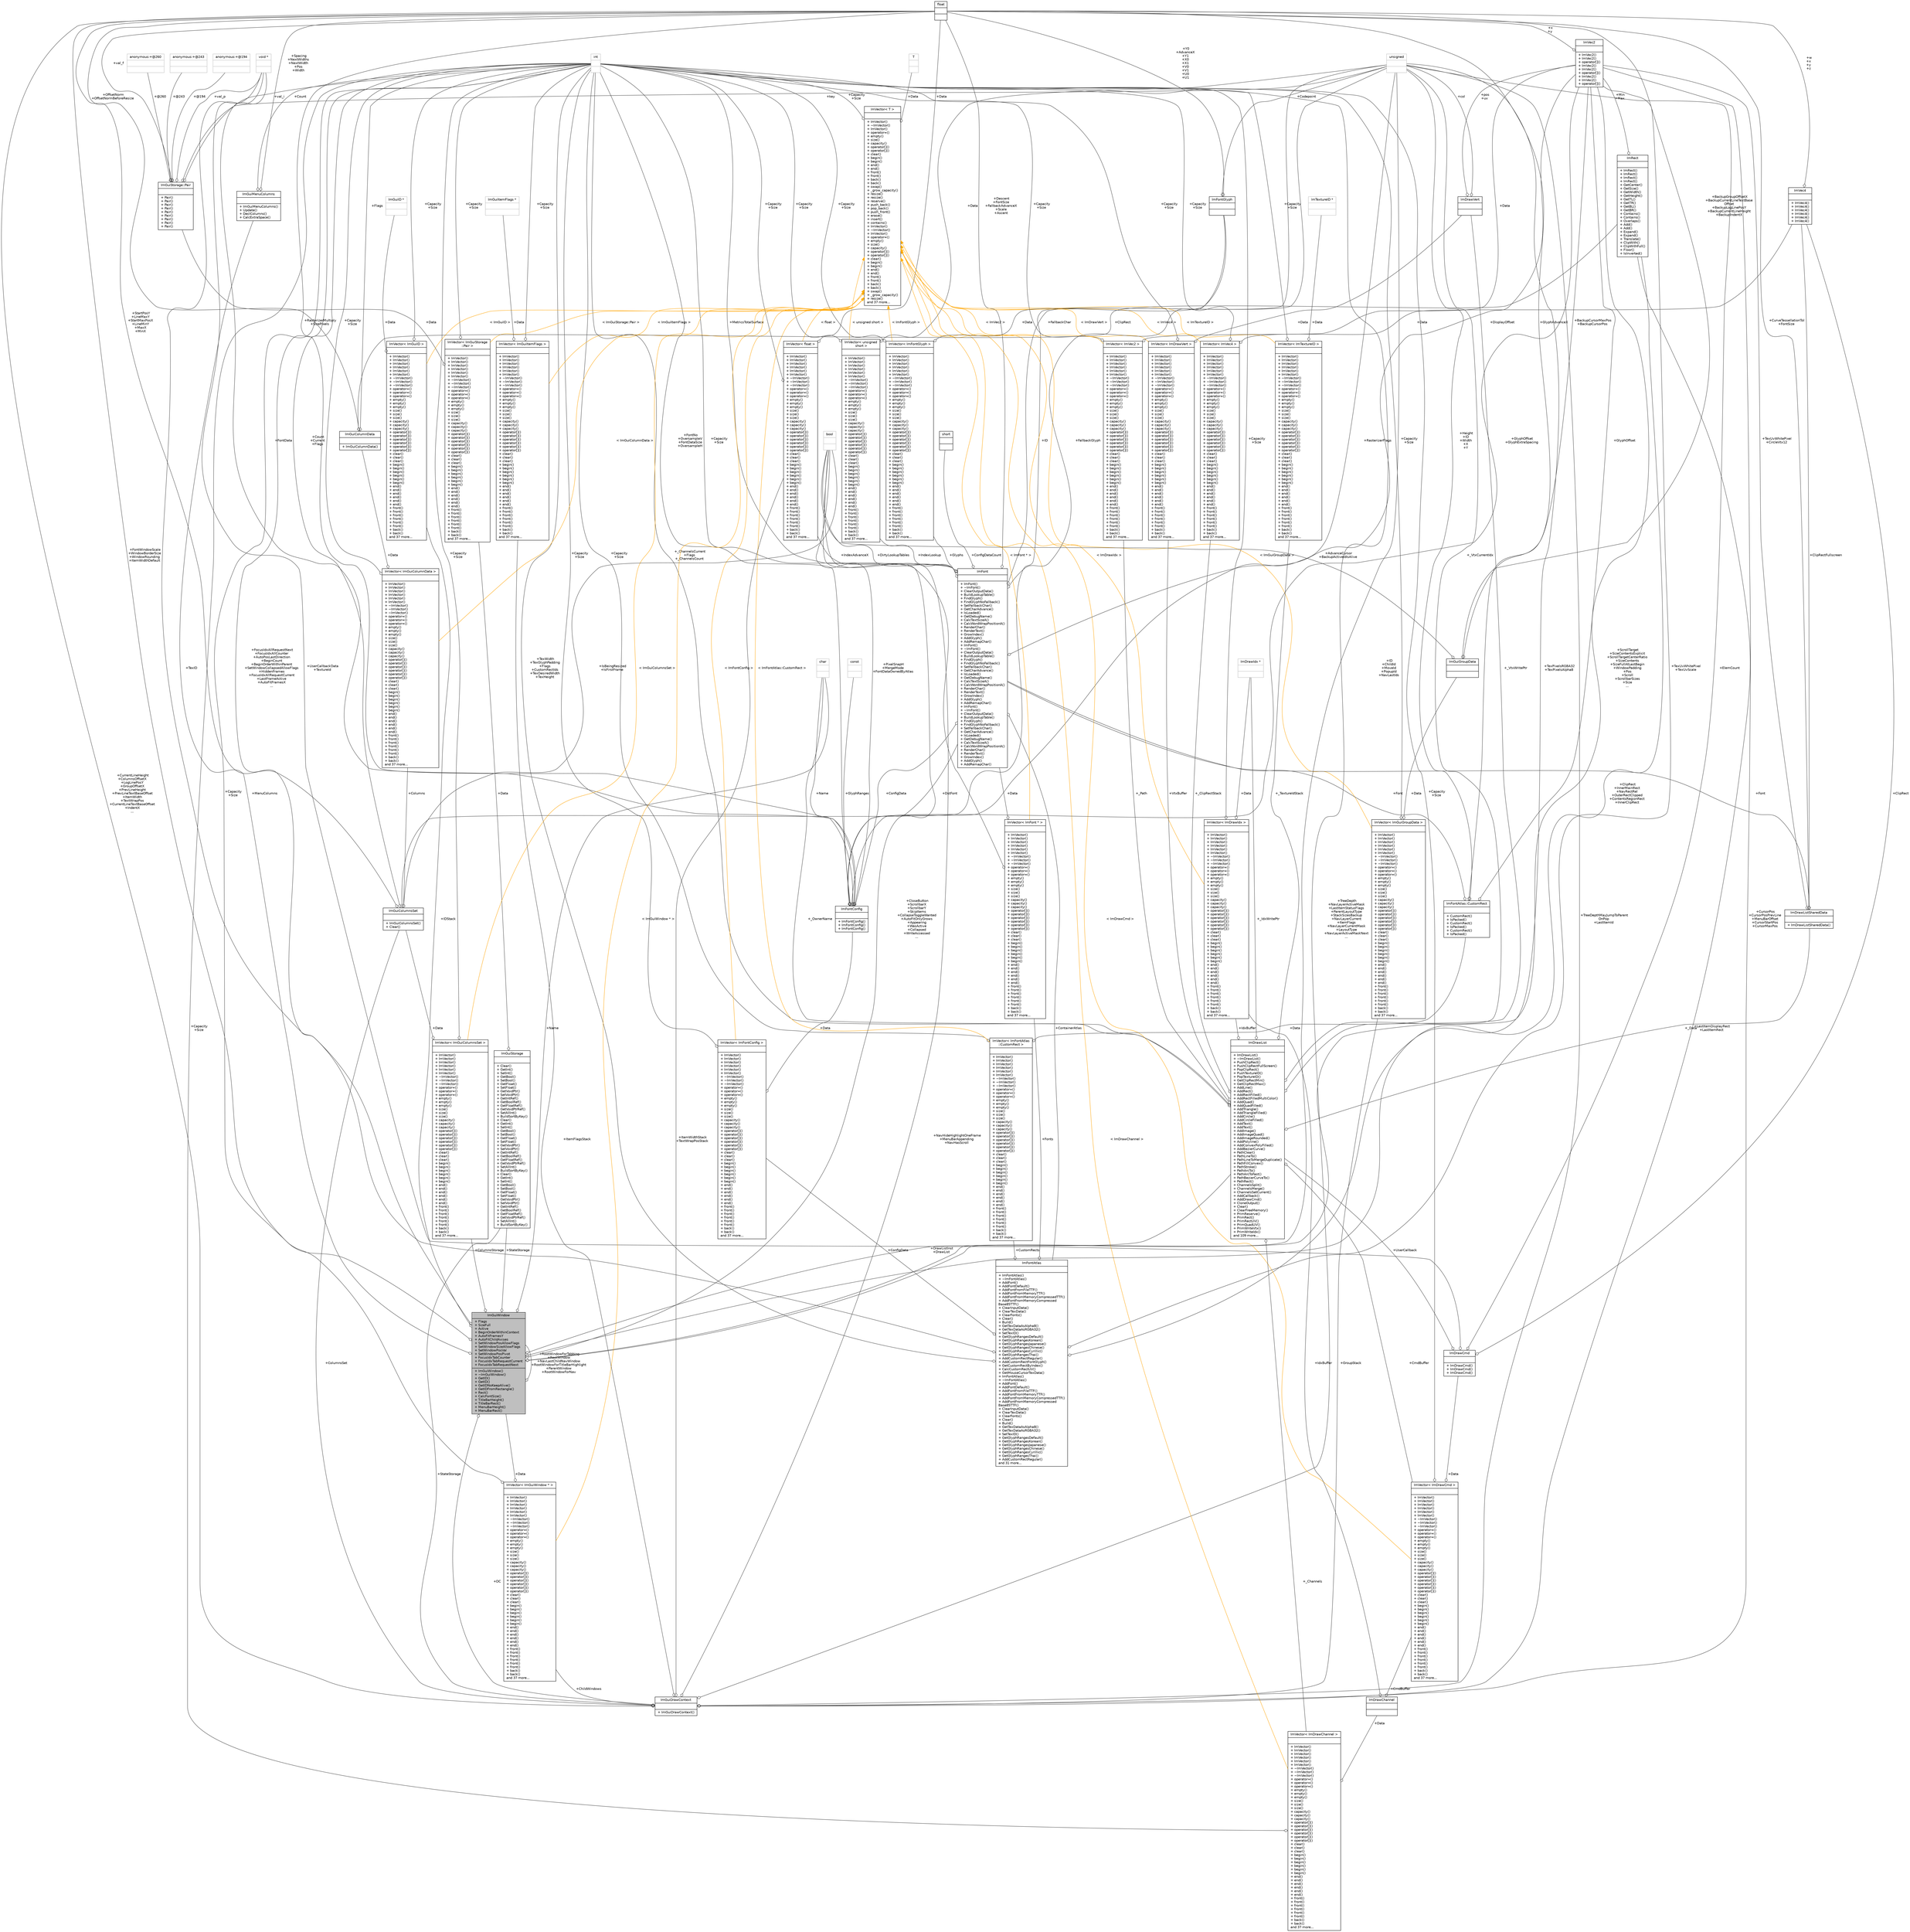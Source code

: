 digraph "ImGuiWindow"
{
 // INTERACTIVE_SVG=YES
  bgcolor="transparent";
  edge [fontname="Helvetica",fontsize="10",labelfontname="Helvetica",labelfontsize="10"];
  node [fontname="Helvetica",fontsize="10",shape=record];
  Node1 [label="{ImGuiWindow\n|+ Flags\l+ SizeFull\l+ Active\l+ BeginOrderWithinContext\l+ AutoFitFramesY\l+ AutoFitChildAxises\l+ SetWindowPosAllowFlags\l+ SetWindowSizeAllowFlags\l+ SetWindowPosVal\l+ SetWindowPosPivot\l+ FocusIdxTabCounter\l+ FocusIdxTabRequestCurrent\l+ FocusIdxTabRequestNext\l|+ ImGuiWindow()\l+ ~ImGuiWindow()\l+ GetID()\l+ GetID()\l+ GetIDNoKeepAlive()\l+ GetIDFromRectangle()\l+ Rect()\l+ CalcFontSize()\l+ TitleBarHeight()\l+ TitleBarRect()\l+ MenuBarHeight()\l+ MenuBarRect()\l}",height=0.2,width=0.4,color="black", fillcolor="grey75", style="filled", fontcolor="black"];
  Node2 -> Node1 [color="grey25",fontsize="10",style="solid",label=" +StateStorage" ,arrowhead="odiamond",fontname="Helvetica"];
  Node2 [label="{ImGuiStorage\n||+ Clear()\l+ GetInt()\l+ SetInt()\l+ GetBool()\l+ SetBool()\l+ GetFloat()\l+ SetFloat()\l+ GetVoidPtr()\l+ SetVoidPtr()\l+ GetIntRef()\l+ GetBoolRef()\l+ GetFloatRef()\l+ GetVoidPtrRef()\l+ SetAllInt()\l+ BuildSortByKey()\l+ Clear()\l+ GetInt()\l+ SetInt()\l+ GetBool()\l+ SetBool()\l+ GetFloat()\l+ SetFloat()\l+ GetVoidPtr()\l+ SetVoidPtr()\l+ GetIntRef()\l+ GetBoolRef()\l+ GetFloatRef()\l+ GetVoidPtrRef()\l+ SetAllInt()\l+ BuildSortByKey()\l+ Clear()\l+ GetInt()\l+ SetInt()\l+ GetBool()\l+ SetBool()\l+ GetFloat()\l+ SetFloat()\l+ GetVoidPtr()\l+ SetVoidPtr()\l+ GetIntRef()\l+ GetBoolRef()\l+ GetFloatRef()\l+ GetVoidPtrRef()\l+ SetAllInt()\l+ BuildSortByKey()\l}",height=0.2,width=0.4,color="black",URL="$d5/d44/structImGuiStorage.html"];
  Node3 -> Node2 [color="grey25",fontsize="10",style="solid",label=" +Data" ,arrowhead="odiamond",fontname="Helvetica"];
  Node3 [label="{ImVector\< ImGuiStorage\l::Pair \>\n||+ ImVector()\l+ ImVector()\l+ ImVector()\l+ ImVector()\l+ ImVector()\l+ ImVector()\l+ ~ImVector()\l+ ~ImVector()\l+ ~ImVector()\l+ operator=()\l+ operator=()\l+ operator=()\l+ empty()\l+ empty()\l+ empty()\l+ size()\l+ size()\l+ size()\l+ capacity()\l+ capacity()\l+ capacity()\l+ operator[]()\l+ operator[]()\l+ operator[]()\l+ operator[]()\l+ operator[]()\l+ operator[]()\l+ clear()\l+ clear()\l+ clear()\l+ begin()\l+ begin()\l+ begin()\l+ begin()\l+ begin()\l+ begin()\l+ end()\l+ end()\l+ end()\l+ end()\l+ end()\l+ end()\l+ front()\l+ front()\l+ front()\l+ front()\l+ front()\l+ front()\l+ back()\l+ back()\land 37 more...\l}",height=0.2,width=0.4,color="black",URL="$d3/d32/classImVector.html"];
  Node4 -> Node3 [color="grey25",fontsize="10",style="solid",label=" +Data" ,arrowhead="odiamond",fontname="Helvetica"];
  Node4 [label="{ImGuiStorage::Pair\n||+ Pair()\l+ Pair()\l+ Pair()\l+ Pair()\l+ Pair()\l+ Pair()\l+ Pair()\l+ Pair()\l+ Pair()\l}",height=0.2,width=0.4,color="black",URL="$d3/d51/structImGuiStorage_1_1Pair.html"];
  Node5 -> Node4 [color="grey25",fontsize="10",style="solid",label=" +@194" ,arrowhead="odiamond",fontname="Helvetica"];
  Node5 [label="{anonymous:+@194\n||}",height=0.2,width=0.4,color="grey75"];
  Node6 -> Node4 [color="grey25",fontsize="10",style="solid",label=" +val_f" ,arrowhead="odiamond",fontname="Helvetica"];
  Node6 [label="{float\n||}",height=0.2,width=0.4,color="black",URL="$d4/dc3/classfloat.html"];
  Node7 -> Node4 [color="grey25",fontsize="10",style="solid",label=" +val_i" ,arrowhead="odiamond",fontname="Helvetica"];
  Node7 [label="{int\n||}",height=0.2,width=0.4,color="grey75"];
  Node8 -> Node4 [color="grey25",fontsize="10",style="solid",label=" +key" ,arrowhead="odiamond",fontname="Helvetica"];
  Node8 [label="{unsigned\n||}",height=0.2,width=0.4,color="grey75"];
  Node9 -> Node4 [color="grey25",fontsize="10",style="solid",label=" +@260" ,arrowhead="odiamond",fontname="Helvetica"];
  Node9 [label="{anonymous:+@260\n||}",height=0.2,width=0.4,color="grey75"];
  Node10 -> Node4 [color="grey25",fontsize="10",style="solid",label=" +@243" ,arrowhead="odiamond",fontname="Helvetica"];
  Node10 [label="{anonymous:+@243\n||}",height=0.2,width=0.4,color="grey75"];
  Node11 -> Node4 [color="grey25",fontsize="10",style="solid",label=" +val_p" ,arrowhead="odiamond",fontname="Helvetica"];
  Node11 [label="{void *\n||}",height=0.2,width=0.4,color="grey75"];
  Node7 -> Node3 [color="grey25",fontsize="10",style="solid",label=" +Capacity\n+Size" ,arrowhead="odiamond",fontname="Helvetica"];
  Node12 -> Node3 [dir="back",color="orange",fontsize="10",style="solid",label=" \< ImGuiStorage::Pair \>" ,fontname="Helvetica"];
  Node12 [label="{ImVector\< T \>\n||+ ImVector()\l+ ~ImVector()\l+ ImVector()\l+ operator=()\l+ empty()\l+ size()\l+ capacity()\l+ operator[]()\l+ operator[]()\l+ clear()\l+ begin()\l+ begin()\l+ end()\l+ end()\l+ front()\l+ front()\l+ back()\l+ back()\l+ swap()\l+ _grow_capacity()\l+ resize()\l+ resize()\l+ reserve()\l+ push_back()\l+ pop_back()\l+ push_front()\l+ erase()\l+ insert()\l+ contains()\l+ ImVector()\l+ ~ImVector()\l+ ImVector()\l+ operator=()\l+ empty()\l+ size()\l+ capacity()\l+ operator[]()\l+ operator[]()\l+ clear()\l+ begin()\l+ begin()\l+ end()\l+ end()\l+ front()\l+ front()\l+ back()\l+ back()\l+ swap()\l+ _grow_capacity()\l+ resize()\land 37 more...\l}",height=0.2,width=0.4,color="black",URL="$d3/d32/classImVector.html"];
  Node7 -> Node12 [color="grey25",fontsize="10",style="solid",label=" +Capacity\n+Size" ,arrowhead="odiamond",fontname="Helvetica"];
  Node13 -> Node12 [color="grey25",fontsize="10",style="solid",label=" +Data" ,arrowhead="odiamond",fontname="Helvetica"];
  Node13 [label="{T\n||}",height=0.2,width=0.4,color="grey75"];
  Node14 -> Node1 [color="grey25",fontsize="10",style="solid",label=" +DC" ,arrowhead="odiamond",fontname="Helvetica"];
  Node14 [label="{ImGuiDrawContext\n||+ ImGuiDrawContext()\l}",height=0.2,width=0.4,color="black",URL="$d1/d5f/structImGuiDrawContext.html"];
  Node15 -> Node14 [color="grey25",fontsize="10",style="solid",label=" +GroupStack" ,arrowhead="odiamond",fontname="Helvetica"];
  Node15 [label="{ImVector\< ImGuiGroupData \>\n||+ ImVector()\l+ ImVector()\l+ ImVector()\l+ ImVector()\l+ ImVector()\l+ ImVector()\l+ ~ImVector()\l+ ~ImVector()\l+ ~ImVector()\l+ operator=()\l+ operator=()\l+ operator=()\l+ empty()\l+ empty()\l+ empty()\l+ size()\l+ size()\l+ size()\l+ capacity()\l+ capacity()\l+ capacity()\l+ operator[]()\l+ operator[]()\l+ operator[]()\l+ operator[]()\l+ operator[]()\l+ operator[]()\l+ clear()\l+ clear()\l+ clear()\l+ begin()\l+ begin()\l+ begin()\l+ begin()\l+ begin()\l+ begin()\l+ end()\l+ end()\l+ end()\l+ end()\l+ end()\l+ end()\l+ front()\l+ front()\l+ front()\l+ front()\l+ front()\l+ front()\l+ back()\l+ back()\land 37 more...\l}",height=0.2,width=0.4,color="black",URL="$d3/d32/classImVector.html"];
  Node7 -> Node15 [color="grey25",fontsize="10",style="solid",label=" +Capacity\n+Size" ,arrowhead="odiamond",fontname="Helvetica"];
  Node16 -> Node15 [color="grey25",fontsize="10",style="solid",label=" +Data" ,arrowhead="odiamond",fontname="Helvetica"];
  Node16 [label="{ImGuiGroupData\n||}",height=0.2,width=0.4,color="black",URL="$d0/dea/structImGuiGroupData.html"];
  Node17 -> Node16 [color="grey25",fontsize="10",style="solid",label=" +BackupCursorMaxPos\n+BackupCursorPos" ,arrowhead="odiamond",fontname="Helvetica"];
  Node17 [label="{ImVec2\n||+ ImVec2()\l+ ImVec2()\l+ operator[]()\l+ ImVec2()\l+ ImVec2()\l+ operator[]()\l+ ImVec2()\l+ ImVec2()\l+ operator[]()\l}",height=0.2,width=0.4,color="black",URL="$d3/dc2/structImVec2.html"];
  Node6 -> Node17 [color="grey25",fontsize="10",style="solid",label=" +x\n+y" ,arrowhead="odiamond",fontname="Helvetica"];
  Node6 -> Node16 [color="grey25",fontsize="10",style="solid",label=" +BackupGroupOffsetX\n+BackupCurrentLineTextBase\lOffset\n+BackupLogLinePosY\n+BackupCurrentLineHeight\n+BackupIndentX" ,arrowhead="odiamond",fontname="Helvetica"];
  Node18 -> Node16 [color="grey25",fontsize="10",style="solid",label=" +AdvanceCursor\n+BackupActiveIdIsAlive" ,arrowhead="odiamond",fontname="Helvetica"];
  Node18 [label="{bool\n||}",height=0.2,width=0.4,color="grey75"];
  Node12 -> Node15 [dir="back",color="orange",fontsize="10",style="solid",label=" \< ImGuiGroupData \>" ,fontname="Helvetica"];
  Node2 -> Node14 [color="grey25",fontsize="10",style="solid",label=" +StateStorage" ,arrowhead="odiamond",fontname="Helvetica"];
  Node17 -> Node14 [color="grey25",fontsize="10",style="solid",label=" +CursorPos\n+CursorPosPrevLine\n+MenuBarOffset\n+CursorStartPos\n+CursorMaxPos" ,arrowhead="odiamond",fontname="Helvetica"];
  Node19 -> Node14 [color="grey25",fontsize="10",style="solid",label=" +LastItemDisplayRect\n+LastItemRect" ,arrowhead="odiamond",fontname="Helvetica"];
  Node19 [label="{ImRect\n||+ ImRect()\l+ ImRect()\l+ ImRect()\l+ ImRect()\l+ GetCenter()\l+ GetSize()\l+ GetWidth()\l+ GetHeight()\l+ GetTL()\l+ GetTR()\l+ GetBL()\l+ GetBR()\l+ Contains()\l+ Contains()\l+ Overlaps()\l+ Add()\l+ Add()\l+ Expand()\l+ Expand()\l+ Translate()\l+ ClipWith()\l+ ClipWithFull()\l+ Floor()\l+ IsInverted()\l}",height=0.2,width=0.4,color="black",URL="$de/d50/structImRect.html"];
  Node17 -> Node19 [color="grey25",fontsize="10",style="solid",label=" +Min\n+Max" ,arrowhead="odiamond",fontname="Helvetica"];
  Node20 -> Node14 [color="grey25",fontsize="10",style="solid",label=" +ColumnsSet" ,arrowhead="odiamond",fontname="Helvetica"];
  Node20 [label="{ImGuiColumnsSet\n||+ ImGuiColumnsSet()\l+ Clear()\l}",height=0.2,width=0.4,color="black",URL="$d5/dd5/structImGuiColumnsSet.html"];
  Node21 -> Node20 [color="grey25",fontsize="10",style="solid",label=" +Columns" ,arrowhead="odiamond",fontname="Helvetica"];
  Node21 [label="{ImVector\< ImGuiColumnData \>\n||+ ImVector()\l+ ImVector()\l+ ImVector()\l+ ImVector()\l+ ImVector()\l+ ImVector()\l+ ~ImVector()\l+ ~ImVector()\l+ ~ImVector()\l+ operator=()\l+ operator=()\l+ operator=()\l+ empty()\l+ empty()\l+ empty()\l+ size()\l+ size()\l+ size()\l+ capacity()\l+ capacity()\l+ capacity()\l+ operator[]()\l+ operator[]()\l+ operator[]()\l+ operator[]()\l+ operator[]()\l+ operator[]()\l+ clear()\l+ clear()\l+ clear()\l+ begin()\l+ begin()\l+ begin()\l+ begin()\l+ begin()\l+ begin()\l+ end()\l+ end()\l+ end()\l+ end()\l+ end()\l+ end()\l+ front()\l+ front()\l+ front()\l+ front()\l+ front()\l+ front()\l+ back()\l+ back()\land 37 more...\l}",height=0.2,width=0.4,color="black",URL="$d3/d32/classImVector.html"];
  Node7 -> Node21 [color="grey25",fontsize="10",style="solid",label=" +Capacity\n+Size" ,arrowhead="odiamond",fontname="Helvetica"];
  Node22 -> Node21 [color="grey25",fontsize="10",style="solid",label=" +Data" ,arrowhead="odiamond",fontname="Helvetica"];
  Node22 [label="{ImGuiColumnData\n||+ ImGuiColumnData()\l}",height=0.2,width=0.4,color="black",URL="$d9/d41/structImGuiColumnData.html"];
  Node19 -> Node22 [color="grey25",fontsize="10",style="solid",label=" +ClipRect" ,arrowhead="odiamond",fontname="Helvetica"];
  Node6 -> Node22 [color="grey25",fontsize="10",style="solid",label=" +OffsetNorm\n+OffsetNormBeforeResize" ,arrowhead="odiamond",fontname="Helvetica"];
  Node7 -> Node22 [color="grey25",fontsize="10",style="solid",label=" +Flags" ,arrowhead="odiamond",fontname="Helvetica"];
  Node12 -> Node21 [dir="back",color="orange",fontsize="10",style="solid",label=" \< ImGuiColumnData \>" ,fontname="Helvetica"];
  Node6 -> Node20 [color="grey25",fontsize="10",style="solid",label=" +StartPosY\n+LineMaxY\n+StartMaxPosX\n+LineMinY\n+MaxX\n+MinX" ,arrowhead="odiamond",fontname="Helvetica"];
  Node7 -> Node20 [color="grey25",fontsize="10",style="solid",label=" +Count\n+Current\n+Flags" ,arrowhead="odiamond",fontname="Helvetica"];
  Node18 -> Node20 [color="grey25",fontsize="10",style="solid",label=" +IsBeingResized\n+IsFirstFrame" ,arrowhead="odiamond",fontname="Helvetica"];
  Node8 -> Node20 [color="grey25",fontsize="10",style="solid",label=" +ID" ,arrowhead="odiamond",fontname="Helvetica"];
  Node6 -> Node14 [color="grey25",fontsize="10",style="solid",label=" +CurrentLineHeight\n+ColumnsOffsetX\n+LogLinePosY\n+GroupOffsetX\n+PrevLineHeight\n+PrevLineTextBaseOffset\n+ItemWidth\n+TextWrapPos\n+CurrentLineTextBaseOffset\n+IndentX\n..." ,arrowhead="odiamond",fontname="Helvetica"];
  Node23 -> Node14 [color="grey25",fontsize="10",style="solid",label=" +ItemFlagsStack" ,arrowhead="odiamond",fontname="Helvetica"];
  Node23 [label="{ImVector\< ImGuiItemFlags \>\n||+ ImVector()\l+ ImVector()\l+ ImVector()\l+ ImVector()\l+ ImVector()\l+ ImVector()\l+ ~ImVector()\l+ ~ImVector()\l+ ~ImVector()\l+ operator=()\l+ operator=()\l+ operator=()\l+ empty()\l+ empty()\l+ empty()\l+ size()\l+ size()\l+ size()\l+ capacity()\l+ capacity()\l+ capacity()\l+ operator[]()\l+ operator[]()\l+ operator[]()\l+ operator[]()\l+ operator[]()\l+ operator[]()\l+ clear()\l+ clear()\l+ clear()\l+ begin()\l+ begin()\l+ begin()\l+ begin()\l+ begin()\l+ begin()\l+ end()\l+ end()\l+ end()\l+ end()\l+ end()\l+ end()\l+ front()\l+ front()\l+ front()\l+ front()\l+ front()\l+ front()\l+ back()\l+ back()\land 37 more...\l}",height=0.2,width=0.4,color="black",URL="$d3/d32/classImVector.html"];
  Node24 -> Node23 [color="grey25",fontsize="10",style="solid",label=" +Data" ,arrowhead="odiamond",fontname="Helvetica"];
  Node24 [label="{ImGuiItemFlags *\n||}",height=0.2,width=0.4,color="grey75"];
  Node7 -> Node23 [color="grey25",fontsize="10",style="solid",label=" +Capacity\n+Size" ,arrowhead="odiamond",fontname="Helvetica"];
  Node12 -> Node23 [dir="back",color="orange",fontsize="10",style="solid",label=" \< ImGuiItemFlags \>" ,fontname="Helvetica"];
  Node7 -> Node14 [color="grey25",fontsize="10",style="solid",label=" +TreeDepth\n+NavLayerActiveMask\n+LastItemStatusFlags\n+ParentLayoutType\n+StackSizesBackup\n+NavLayerCurrent\n+ItemFlags\n+NavLayerCurrentMask\n+LayoutType\n+NavLayerActiveMaskNext\n..." ,arrowhead="odiamond",fontname="Helvetica"];
  Node18 -> Node14 [color="grey25",fontsize="10",style="solid",label=" +NavHideHighlightOneFrame\n+MenuBarAppending\n+NavHasScroll" ,arrowhead="odiamond",fontname="Helvetica"];
  Node25 -> Node14 [color="grey25",fontsize="10",style="solid",label=" +ChildWindows" ,arrowhead="odiamond",fontname="Helvetica"];
  Node25 [label="{ImVector\< ImGuiWindow * \>\n||+ ImVector()\l+ ImVector()\l+ ImVector()\l+ ImVector()\l+ ImVector()\l+ ImVector()\l+ ~ImVector()\l+ ~ImVector()\l+ ~ImVector()\l+ operator=()\l+ operator=()\l+ operator=()\l+ empty()\l+ empty()\l+ empty()\l+ size()\l+ size()\l+ size()\l+ capacity()\l+ capacity()\l+ capacity()\l+ operator[]()\l+ operator[]()\l+ operator[]()\l+ operator[]()\l+ operator[]()\l+ operator[]()\l+ clear()\l+ clear()\l+ clear()\l+ begin()\l+ begin()\l+ begin()\l+ begin()\l+ begin()\l+ begin()\l+ end()\l+ end()\l+ end()\l+ end()\l+ end()\l+ end()\l+ front()\l+ front()\l+ front()\l+ front()\l+ front()\l+ front()\l+ back()\l+ back()\land 37 more...\l}",height=0.2,width=0.4,color="black",URL="$d3/d32/classImVector.html"];
  Node7 -> Node25 [color="grey25",fontsize="10",style="solid",label=" +Capacity\n+Size" ,arrowhead="odiamond",fontname="Helvetica"];
  Node1 -> Node25 [color="grey25",fontsize="10",style="solid",label=" +Data" ,arrowhead="odiamond",fontname="Helvetica"];
  Node12 -> Node25 [dir="back",color="orange",fontsize="10",style="solid",label=" \< ImGuiWindow * \>" ,fontname="Helvetica"];
  Node26 -> Node14 [color="grey25",fontsize="10",style="solid",label=" +ItemWidthStack\n+TextWrapPosStack" ,arrowhead="odiamond",fontname="Helvetica"];
  Node26 [label="{ImVector\< float \>\n||+ ImVector()\l+ ImVector()\l+ ImVector()\l+ ImVector()\l+ ImVector()\l+ ImVector()\l+ ~ImVector()\l+ ~ImVector()\l+ ~ImVector()\l+ operator=()\l+ operator=()\l+ operator=()\l+ empty()\l+ empty()\l+ empty()\l+ size()\l+ size()\l+ size()\l+ capacity()\l+ capacity()\l+ capacity()\l+ operator[]()\l+ operator[]()\l+ operator[]()\l+ operator[]()\l+ operator[]()\l+ operator[]()\l+ clear()\l+ clear()\l+ clear()\l+ begin()\l+ begin()\l+ begin()\l+ begin()\l+ begin()\l+ begin()\l+ end()\l+ end()\l+ end()\l+ end()\l+ end()\l+ end()\l+ front()\l+ front()\l+ front()\l+ front()\l+ front()\l+ front()\l+ back()\l+ back()\land 37 more...\l}",height=0.2,width=0.4,color="black",URL="$d3/d32/classImVector.html"];
  Node6 -> Node26 [color="grey25",fontsize="10",style="solid",label=" +Data" ,arrowhead="odiamond",fontname="Helvetica"];
  Node7 -> Node26 [color="grey25",fontsize="10",style="solid",label=" +Capacity\n+Size" ,arrowhead="odiamond",fontname="Helvetica"];
  Node12 -> Node26 [dir="back",color="orange",fontsize="10",style="solid",label=" \< float \>" ,fontname="Helvetica"];
  Node8 -> Node14 [color="grey25",fontsize="10",style="solid",label=" +TreeDepthMayJumpToParent\lOnPop\n+LastItemId" ,arrowhead="odiamond",fontname="Helvetica"];
  Node17 -> Node1 [color="grey25",fontsize="10",style="solid",label=" +ScrollTarget\n+SizeContentsExplicit\n+ScrollTargetCenterRatio\n+SizeContents\n+SizeFullAtLastBegin\n+WindowPadding\n+Pos\n+Scroll\n+ScrollbarSizes\n+Size\n..." ,arrowhead="odiamond",fontname="Helvetica"];
  Node27 -> Node1 [color="grey25",fontsize="10",style="solid",label=" +ColumnsStorage" ,arrowhead="odiamond",fontname="Helvetica"];
  Node27 [label="{ImVector\< ImGuiColumnsSet \>\n||+ ImVector()\l+ ImVector()\l+ ImVector()\l+ ImVector()\l+ ImVector()\l+ ImVector()\l+ ~ImVector()\l+ ~ImVector()\l+ ~ImVector()\l+ operator=()\l+ operator=()\l+ operator=()\l+ empty()\l+ empty()\l+ empty()\l+ size()\l+ size()\l+ size()\l+ capacity()\l+ capacity()\l+ capacity()\l+ operator[]()\l+ operator[]()\l+ operator[]()\l+ operator[]()\l+ operator[]()\l+ operator[]()\l+ clear()\l+ clear()\l+ clear()\l+ begin()\l+ begin()\l+ begin()\l+ begin()\l+ begin()\l+ begin()\l+ end()\l+ end()\l+ end()\l+ end()\l+ end()\l+ end()\l+ front()\l+ front()\l+ front()\l+ front()\l+ front()\l+ front()\l+ back()\l+ back()\land 37 more...\l}",height=0.2,width=0.4,color="black",URL="$d3/d32/classImVector.html"];
  Node20 -> Node27 [color="grey25",fontsize="10",style="solid",label=" +Data" ,arrowhead="odiamond",fontname="Helvetica"];
  Node7 -> Node27 [color="grey25",fontsize="10",style="solid",label=" +Capacity\n+Size" ,arrowhead="odiamond",fontname="Helvetica"];
  Node12 -> Node27 [dir="back",color="orange",fontsize="10",style="solid",label=" \< ImGuiColumnsSet \>" ,fontname="Helvetica"];
  Node19 -> Node1 [color="grey25",fontsize="10",style="solid",label=" +ClipRect\n+InnerMainRect\n+NavRectRel\n+OuterRectClipped\n+ContentsRegionRect\n+InnerClipRect" ,arrowhead="odiamond",fontname="Helvetica"];
  Node6 -> Node1 [color="grey25",fontsize="10",style="solid",label=" +FontWindowScale\n+WindowBorderSize\n+WindowRounding\n+ItemWidthDefault" ,arrowhead="odiamond",fontname="Helvetica"];
  Node28 -> Node1 [color="grey25",fontsize="10",style="solid",label=" +Name" ,arrowhead="odiamond",fontname="Helvetica"];
  Node28 [label="{char\n||}",height=0.2,width=0.4,color="grey75"];
  Node29 -> Node1 [color="grey25",fontsize="10",style="solid",label=" +IDStack" ,arrowhead="odiamond",fontname="Helvetica"];
  Node29 [label="{ImVector\< ImGuiID \>\n||+ ImVector()\l+ ImVector()\l+ ImVector()\l+ ImVector()\l+ ImVector()\l+ ImVector()\l+ ~ImVector()\l+ ~ImVector()\l+ ~ImVector()\l+ operator=()\l+ operator=()\l+ operator=()\l+ empty()\l+ empty()\l+ empty()\l+ size()\l+ size()\l+ size()\l+ capacity()\l+ capacity()\l+ capacity()\l+ operator[]()\l+ operator[]()\l+ operator[]()\l+ operator[]()\l+ operator[]()\l+ operator[]()\l+ clear()\l+ clear()\l+ clear()\l+ begin()\l+ begin()\l+ begin()\l+ begin()\l+ begin()\l+ begin()\l+ end()\l+ end()\l+ end()\l+ end()\l+ end()\l+ end()\l+ front()\l+ front()\l+ front()\l+ front()\l+ front()\l+ front()\l+ back()\l+ back()\land 37 more...\l}",height=0.2,width=0.4,color="black",URL="$d3/d32/classImVector.html"];
  Node30 -> Node29 [color="grey25",fontsize="10",style="solid",label=" +Data" ,arrowhead="odiamond",fontname="Helvetica"];
  Node30 [label="{ImGuiID *\n||}",height=0.2,width=0.4,color="grey75"];
  Node7 -> Node29 [color="grey25",fontsize="10",style="solid",label=" +Capacity\n+Size" ,arrowhead="odiamond",fontname="Helvetica"];
  Node12 -> Node29 [dir="back",color="orange",fontsize="10",style="solid",label=" \< ImGuiID \>" ,fontname="Helvetica"];
  Node7 -> Node1 [color="grey25",fontsize="10",style="solid",label=" +FocusIdxAllRequestNext\n+FocusIdxAllCounter\n+AutoPosLastDirection\n+BeginCount\n+BeginOrderWithinParent\n+SetWindowCollapsedAllowFlags\n+HiddenFrames\n+FocusIdxAllRequestCurrent\n+LastFrameActive\n+AutoFitFramesX\n..." ,arrowhead="odiamond",fontname="Helvetica"];
  Node18 -> Node1 [color="grey25",fontsize="10",style="solid",label=" +CloseButton\n+ScrollbarX\n+ScrollbarY\n+SkipItems\n+CollapseToggleWanted\n+AutoFitOnlyGrows\n+Appearing\n+WasActive\n+Collapsed\n+WriteAccessed\n..." ,arrowhead="odiamond",fontname="Helvetica"];
  Node31 -> Node1 [color="grey25",fontsize="10",style="solid",label=" +MenuColumns" ,arrowhead="odiamond",fontname="Helvetica"];
  Node31 [label="{ImGuiMenuColumns\n||+ ImGuiMenuColumns()\l+ Update()\l+ DeclColumns()\l+ CalcExtraSpace()\l}",height=0.2,width=0.4,color="black",URL="$d4/d27/structImGuiMenuColumns.html"];
  Node6 -> Node31 [color="grey25",fontsize="10",style="solid",label=" +Spacing\n+NextWidths\n+NextWidth\n+Pos\n+Width" ,arrowhead="odiamond",fontname="Helvetica"];
  Node7 -> Node31 [color="grey25",fontsize="10",style="solid",label=" +Count" ,arrowhead="odiamond",fontname="Helvetica"];
  Node8 -> Node1 [color="grey25",fontsize="10",style="solid",label=" +ID\n+ChildId\n+MoveId\n+PopupId\n+NavLastIds" ,arrowhead="odiamond",fontname="Helvetica"];
  Node1 -> Node1 [color="grey25",fontsize="10",style="solid",label=" +RootWindowForTabbing\n+RootWindow\n+NavLastChildNavWindow\n+RootWindowForTitleBarHighlight\n+ParentWindow\n+RootWindowForNav" ,arrowhead="odiamond",fontname="Helvetica"];
  Node32 -> Node1 [color="grey25",fontsize="10",style="solid",label=" +DrawListInst\n+DrawList" ,arrowhead="odiamond",fontname="Helvetica"];
  Node32 [label="{ImDrawList\n||+ ImDrawList()\l+ ~ImDrawList()\l+ PushClipRect()\l+ PushClipRectFullScreen()\l+ PopClipRect()\l+ PushTextureID()\l+ PopTextureID()\l+ GetClipRectMin()\l+ GetClipRectMax()\l+ AddLine()\l+ AddRect()\l+ AddRectFilled()\l+ AddRectFilledMultiColor()\l+ AddQuad()\l+ AddQuadFilled()\l+ AddTriangle()\l+ AddTriangleFilled()\l+ AddCircle()\l+ AddCircleFilled()\l+ AddText()\l+ AddText()\l+ AddImage()\l+ AddImageQuad()\l+ AddImageRounded()\l+ AddPolyline()\l+ AddConvexPolyFilled()\l+ AddBezierCurve()\l+ PathClear()\l+ PathLineTo()\l+ PathLineToMergeDuplicate()\l+ PathFillConvex()\l+ PathStroke()\l+ PathArcTo()\l+ PathArcToFast()\l+ PathBezierCurveTo()\l+ PathRect()\l+ ChannelsSplit()\l+ ChannelsMerge()\l+ ChannelsSetCurrent()\l+ AddCallback()\l+ AddDrawCmd()\l+ CloneOutput()\l+ Clear()\l+ ClearFreeMemory()\l+ PrimReserve()\l+ PrimRect()\l+ PrimRectUV()\l+ PrimQuadUV()\l+ PrimWriteVtx()\l+ PrimWriteIdx()\land 109 more...\l}",height=0.2,width=0.4,color="black",URL="$d2/d31/structImDrawList.html"];
  Node33 -> Node32 [color="grey25",fontsize="10",style="solid",label=" +_ClipRectStack" ,arrowhead="odiamond",fontname="Helvetica"];
  Node33 [label="{ImVector\< ImVec4 \>\n||+ ImVector()\l+ ImVector()\l+ ImVector()\l+ ImVector()\l+ ImVector()\l+ ImVector()\l+ ~ImVector()\l+ ~ImVector()\l+ ~ImVector()\l+ operator=()\l+ operator=()\l+ operator=()\l+ empty()\l+ empty()\l+ empty()\l+ size()\l+ size()\l+ size()\l+ capacity()\l+ capacity()\l+ capacity()\l+ operator[]()\l+ operator[]()\l+ operator[]()\l+ operator[]()\l+ operator[]()\l+ operator[]()\l+ clear()\l+ clear()\l+ clear()\l+ begin()\l+ begin()\l+ begin()\l+ begin()\l+ begin()\l+ begin()\l+ end()\l+ end()\l+ end()\l+ end()\l+ end()\l+ end()\l+ front()\l+ front()\l+ front()\l+ front()\l+ front()\l+ front()\l+ back()\l+ back()\land 37 more...\l}",height=0.2,width=0.4,color="black",URL="$d3/d32/classImVector.html"];
  Node34 -> Node33 [color="grey25",fontsize="10",style="solid",label=" +Data" ,arrowhead="odiamond",fontname="Helvetica"];
  Node34 [label="{ImVec4\n||+ ImVec4()\l+ ImVec4()\l+ ImVec4()\l+ ImVec4()\l+ ImVec4()\l+ ImVec4()\l}",height=0.2,width=0.4,color="black",URL="$dc/dee/structImVec4.html"];
  Node6 -> Node34 [color="grey25",fontsize="10",style="solid",label=" +w\n+x\n+y\n+z" ,arrowhead="odiamond",fontname="Helvetica"];
  Node7 -> Node33 [color="grey25",fontsize="10",style="solid",label=" +Capacity\n+Size" ,arrowhead="odiamond",fontname="Helvetica"];
  Node12 -> Node33 [dir="back",color="orange",fontsize="10",style="solid",label=" \< ImVec4 \>" ,fontname="Helvetica"];
  Node35 -> Node32 [color="grey25",fontsize="10",style="solid",label=" +_IdxWritePtr" ,arrowhead="odiamond",fontname="Helvetica"];
  Node35 [label="{ImDrawIdx *\n||}",height=0.2,width=0.4,color="grey75"];
  Node36 -> Node32 [color="grey25",fontsize="10",style="solid",label=" +VtxBuffer" ,arrowhead="odiamond",fontname="Helvetica"];
  Node36 [label="{ImVector\< ImDrawVert \>\n||+ ImVector()\l+ ImVector()\l+ ImVector()\l+ ImVector()\l+ ImVector()\l+ ImVector()\l+ ~ImVector()\l+ ~ImVector()\l+ ~ImVector()\l+ operator=()\l+ operator=()\l+ operator=()\l+ empty()\l+ empty()\l+ empty()\l+ size()\l+ size()\l+ size()\l+ capacity()\l+ capacity()\l+ capacity()\l+ operator[]()\l+ operator[]()\l+ operator[]()\l+ operator[]()\l+ operator[]()\l+ operator[]()\l+ clear()\l+ clear()\l+ clear()\l+ begin()\l+ begin()\l+ begin()\l+ begin()\l+ begin()\l+ begin()\l+ end()\l+ end()\l+ end()\l+ end()\l+ end()\l+ end()\l+ front()\l+ front()\l+ front()\l+ front()\l+ front()\l+ front()\l+ back()\l+ back()\land 37 more...\l}",height=0.2,width=0.4,color="black",URL="$d3/d32/classImVector.html"];
  Node7 -> Node36 [color="grey25",fontsize="10",style="solid",label=" +Capacity\n+Size" ,arrowhead="odiamond",fontname="Helvetica"];
  Node37 -> Node36 [color="grey25",fontsize="10",style="solid",label=" +Data" ,arrowhead="odiamond",fontname="Helvetica"];
  Node37 [label="{ImDrawVert\n||}",height=0.2,width=0.4,color="black",URL="$d3/dfa/structImDrawVert.html"];
  Node17 -> Node37 [color="grey25",fontsize="10",style="solid",label=" +pos\n+uv" ,arrowhead="odiamond",fontname="Helvetica"];
  Node8 -> Node37 [color="grey25",fontsize="10",style="solid",label=" +col" ,arrowhead="odiamond",fontname="Helvetica"];
  Node12 -> Node36 [dir="back",color="orange",fontsize="10",style="solid",label=" \< ImDrawVert \>" ,fontname="Helvetica"];
  Node38 -> Node32 [color="grey25",fontsize="10",style="solid",label=" +_Channels" ,arrowhead="odiamond",fontname="Helvetica"];
  Node38 [label="{ImVector\< ImDrawChannel \>\n||+ ImVector()\l+ ImVector()\l+ ImVector()\l+ ImVector()\l+ ImVector()\l+ ImVector()\l+ ~ImVector()\l+ ~ImVector()\l+ ~ImVector()\l+ operator=()\l+ operator=()\l+ operator=()\l+ empty()\l+ empty()\l+ empty()\l+ size()\l+ size()\l+ size()\l+ capacity()\l+ capacity()\l+ capacity()\l+ operator[]()\l+ operator[]()\l+ operator[]()\l+ operator[]()\l+ operator[]()\l+ operator[]()\l+ clear()\l+ clear()\l+ clear()\l+ begin()\l+ begin()\l+ begin()\l+ begin()\l+ begin()\l+ begin()\l+ end()\l+ end()\l+ end()\l+ end()\l+ end()\l+ end()\l+ front()\l+ front()\l+ front()\l+ front()\l+ front()\l+ front()\l+ back()\l+ back()\land 37 more...\l}",height=0.2,width=0.4,color="black",URL="$d3/d32/classImVector.html"];
  Node7 -> Node38 [color="grey25",fontsize="10",style="solid",label=" +Capacity\n+Size" ,arrowhead="odiamond",fontname="Helvetica"];
  Node39 -> Node38 [color="grey25",fontsize="10",style="solid",label=" +Data" ,arrowhead="odiamond",fontname="Helvetica"];
  Node39 [label="{ImDrawChannel\n||}",height=0.2,width=0.4,color="black",URL="$d7/d3a/structImDrawChannel.html"];
  Node40 -> Node39 [color="grey25",fontsize="10",style="solid",label=" +CmdBuffer" ,arrowhead="odiamond",fontname="Helvetica"];
  Node40 [label="{ImVector\< ImDrawCmd \>\n||+ ImVector()\l+ ImVector()\l+ ImVector()\l+ ImVector()\l+ ImVector()\l+ ImVector()\l+ ~ImVector()\l+ ~ImVector()\l+ ~ImVector()\l+ operator=()\l+ operator=()\l+ operator=()\l+ empty()\l+ empty()\l+ empty()\l+ size()\l+ size()\l+ size()\l+ capacity()\l+ capacity()\l+ capacity()\l+ operator[]()\l+ operator[]()\l+ operator[]()\l+ operator[]()\l+ operator[]()\l+ operator[]()\l+ clear()\l+ clear()\l+ clear()\l+ begin()\l+ begin()\l+ begin()\l+ begin()\l+ begin()\l+ begin()\l+ end()\l+ end()\l+ end()\l+ end()\l+ end()\l+ end()\l+ front()\l+ front()\l+ front()\l+ front()\l+ front()\l+ front()\l+ back()\l+ back()\land 37 more...\l}",height=0.2,width=0.4,color="black",URL="$d3/d32/classImVector.html"];
  Node41 -> Node40 [color="grey25",fontsize="10",style="solid",label=" +Data" ,arrowhead="odiamond",fontname="Helvetica"];
  Node41 [label="{ImDrawCmd\n||+ ImDrawCmd()\l+ ImDrawCmd()\l+ ImDrawCmd()\l}",height=0.2,width=0.4,color="black",URL="$d9/de6/structImDrawCmd.html"];
  Node34 -> Node41 [color="grey25",fontsize="10",style="solid",label=" +ClipRect" ,arrowhead="odiamond",fontname="Helvetica"];
  Node8 -> Node41 [color="grey25",fontsize="10",style="solid",label=" +ElemCount" ,arrowhead="odiamond",fontname="Helvetica"];
  Node11 -> Node41 [color="grey25",fontsize="10",style="solid",label=" +UserCallbackData\n+TextureId" ,arrowhead="odiamond",fontname="Helvetica"];
  Node32 -> Node41 [color="grey25",fontsize="10",style="solid",label=" +UserCallback" ,arrowhead="odiamond",fontname="Helvetica"];
  Node7 -> Node40 [color="grey25",fontsize="10",style="solid",label=" +Capacity\n+Size" ,arrowhead="odiamond",fontname="Helvetica"];
  Node12 -> Node40 [dir="back",color="orange",fontsize="10",style="solid",label=" \< ImDrawCmd \>" ,fontname="Helvetica"];
  Node42 -> Node39 [color="grey25",fontsize="10",style="solid",label=" +IdxBuffer" ,arrowhead="odiamond",fontname="Helvetica"];
  Node42 [label="{ImVector\< ImDrawIdx \>\n||+ ImVector()\l+ ImVector()\l+ ImVector()\l+ ImVector()\l+ ImVector()\l+ ImVector()\l+ ~ImVector()\l+ ~ImVector()\l+ ~ImVector()\l+ operator=()\l+ operator=()\l+ operator=()\l+ empty()\l+ empty()\l+ empty()\l+ size()\l+ size()\l+ size()\l+ capacity()\l+ capacity()\l+ capacity()\l+ operator[]()\l+ operator[]()\l+ operator[]()\l+ operator[]()\l+ operator[]()\l+ operator[]()\l+ clear()\l+ clear()\l+ clear()\l+ begin()\l+ begin()\l+ begin()\l+ begin()\l+ begin()\l+ begin()\l+ end()\l+ end()\l+ end()\l+ end()\l+ end()\l+ end()\l+ front()\l+ front()\l+ front()\l+ front()\l+ front()\l+ front()\l+ back()\l+ back()\land 37 more...\l}",height=0.2,width=0.4,color="black",URL="$d3/d32/classImVector.html"];
  Node35 -> Node42 [color="grey25",fontsize="10",style="solid",label=" +Data" ,arrowhead="odiamond",fontname="Helvetica"];
  Node7 -> Node42 [color="grey25",fontsize="10",style="solid",label=" +Capacity\n+Size" ,arrowhead="odiamond",fontname="Helvetica"];
  Node12 -> Node42 [dir="back",color="orange",fontsize="10",style="solid",label=" \< ImDrawIdx \>" ,fontname="Helvetica"];
  Node12 -> Node38 [dir="back",color="orange",fontsize="10",style="solid",label=" \< ImDrawChannel \>" ,fontname="Helvetica"];
  Node43 -> Node32 [color="grey25",fontsize="10",style="solid",label=" +_Path" ,arrowhead="odiamond",fontname="Helvetica"];
  Node43 [label="{ImVector\< ImVec2 \>\n||+ ImVector()\l+ ImVector()\l+ ImVector()\l+ ImVector()\l+ ImVector()\l+ ImVector()\l+ ~ImVector()\l+ ~ImVector()\l+ ~ImVector()\l+ operator=()\l+ operator=()\l+ operator=()\l+ empty()\l+ empty()\l+ empty()\l+ size()\l+ size()\l+ size()\l+ capacity()\l+ capacity()\l+ capacity()\l+ operator[]()\l+ operator[]()\l+ operator[]()\l+ operator[]()\l+ operator[]()\l+ operator[]()\l+ clear()\l+ clear()\l+ clear()\l+ begin()\l+ begin()\l+ begin()\l+ begin()\l+ begin()\l+ begin()\l+ end()\l+ end()\l+ end()\l+ end()\l+ end()\l+ end()\l+ front()\l+ front()\l+ front()\l+ front()\l+ front()\l+ front()\l+ back()\l+ back()\land 37 more...\l}",height=0.2,width=0.4,color="black",URL="$d3/d32/classImVector.html"];
  Node17 -> Node43 [color="grey25",fontsize="10",style="solid",label=" +Data" ,arrowhead="odiamond",fontname="Helvetica"];
  Node7 -> Node43 [color="grey25",fontsize="10",style="solid",label=" +Capacity\n+Size" ,arrowhead="odiamond",fontname="Helvetica"];
  Node12 -> Node43 [dir="back",color="orange",fontsize="10",style="solid",label=" \< ImVec2 \>" ,fontname="Helvetica"];
  Node28 -> Node32 [color="grey25",fontsize="10",style="solid",label=" +_OwnerName" ,arrowhead="odiamond",fontname="Helvetica"];
  Node44 -> Node32 [color="grey25",fontsize="10",style="solid",label=" +_Data" ,arrowhead="odiamond",fontname="Helvetica"];
  Node44 [label="{ImDrawListSharedData\n||+ ImDrawListSharedData()\l}",height=0.2,width=0.4,color="black",URL="$d2/d89/structImDrawListSharedData.html"];
  Node17 -> Node44 [color="grey25",fontsize="10",style="solid",label=" +TexUvWhitePixel\n+CircleVtx12" ,arrowhead="odiamond",fontname="Helvetica"];
  Node34 -> Node44 [color="grey25",fontsize="10",style="solid",label=" +ClipRectFullscreen" ,arrowhead="odiamond",fontname="Helvetica"];
  Node6 -> Node44 [color="grey25",fontsize="10",style="solid",label=" +CurveTessellationTol\n+FontSize" ,arrowhead="odiamond",fontname="Helvetica"];
  Node45 -> Node44 [color="grey25",fontsize="10",style="solid",label=" +Font" ,arrowhead="odiamond",fontname="Helvetica"];
  Node45 [label="{ImFont\n||+ ImFont()\l+ ~ImFont()\l+ ClearOutputData()\l+ BuildLookupTable()\l+ FindGlyph()\l+ FindGlyphNoFallback()\l+ SetFallbackChar()\l+ GetCharAdvance()\l+ IsLoaded()\l+ GetDebugName()\l+ CalcTextSizeA()\l+ CalcWordWrapPositionA()\l+ RenderChar()\l+ RenderText()\l+ GrowIndex()\l+ AddGlyph()\l+ AddRemapChar()\l+ ImFont()\l+ ~ImFont()\l+ ClearOutputData()\l+ BuildLookupTable()\l+ FindGlyph()\l+ FindGlyphNoFallback()\l+ SetFallbackChar()\l+ GetCharAdvance()\l+ IsLoaded()\l+ GetDebugName()\l+ CalcTextSizeA()\l+ CalcWordWrapPositionA()\l+ RenderChar()\l+ RenderText()\l+ GrowIndex()\l+ AddGlyph()\l+ AddRemapChar()\l+ ImFont()\l+ ~ImFont()\l+ ClearOutputData()\l+ BuildLookupTable()\l+ FindGlyph()\l+ FindGlyphNoFallback()\l+ SetFallbackChar()\l+ GetCharAdvance()\l+ IsLoaded()\l+ GetDebugName()\l+ CalcTextSizeA()\l+ CalcWordWrapPositionA()\l+ RenderChar()\l+ RenderText()\l+ GrowIndex()\l+ AddGlyph()\l+ AddRemapChar()\l}",height=0.2,width=0.4,color="black",URL="$dd/d61/structImFont.html"];
  Node46 -> Node45 [color="grey25",fontsize="10",style="solid",label=" +Glyphs" ,arrowhead="odiamond",fontname="Helvetica"];
  Node46 [label="{ImVector\< ImFontGlyph \>\n||+ ImVector()\l+ ImVector()\l+ ImVector()\l+ ImVector()\l+ ImVector()\l+ ImVector()\l+ ~ImVector()\l+ ~ImVector()\l+ ~ImVector()\l+ operator=()\l+ operator=()\l+ operator=()\l+ empty()\l+ empty()\l+ empty()\l+ size()\l+ size()\l+ size()\l+ capacity()\l+ capacity()\l+ capacity()\l+ operator[]()\l+ operator[]()\l+ operator[]()\l+ operator[]()\l+ operator[]()\l+ operator[]()\l+ clear()\l+ clear()\l+ clear()\l+ begin()\l+ begin()\l+ begin()\l+ begin()\l+ begin()\l+ begin()\l+ end()\l+ end()\l+ end()\l+ end()\l+ end()\l+ end()\l+ front()\l+ front()\l+ front()\l+ front()\l+ front()\l+ front()\l+ back()\l+ back()\land 37 more...\l}",height=0.2,width=0.4,color="black",URL="$d3/d32/classImVector.html"];
  Node47 -> Node46 [color="grey25",fontsize="10",style="solid",label=" +Data" ,arrowhead="odiamond",fontname="Helvetica"];
  Node47 [label="{ImFontGlyph\n||}",height=0.2,width=0.4,color="black",URL="$d3/db9/structImFontGlyph.html"];
  Node6 -> Node47 [color="grey25",fontsize="10",style="solid",label=" +Y0\n+AdvanceX\n+Y1\n+X0\n+X1\n+V0\n+V1\n+U0\n+U1" ,arrowhead="odiamond",fontname="Helvetica"];
  Node8 -> Node47 [color="grey25",fontsize="10",style="solid",label=" +Codepoint" ,arrowhead="odiamond",fontname="Helvetica"];
  Node7 -> Node46 [color="grey25",fontsize="10",style="solid",label=" +Capacity\n+Size" ,arrowhead="odiamond",fontname="Helvetica"];
  Node12 -> Node46 [dir="back",color="orange",fontsize="10",style="solid",label=" \< ImFontGlyph \>" ,fontname="Helvetica"];
  Node17 -> Node45 [color="grey25",fontsize="10",style="solid",label=" +DisplayOffset" ,arrowhead="odiamond",fontname="Helvetica"];
  Node48 -> Node45 [color="grey25",fontsize="10",style="solid",label=" +IndexLookup" ,arrowhead="odiamond",fontname="Helvetica"];
  Node48 [label="{ImVector\< unsigned\l short \>\n||+ ImVector()\l+ ImVector()\l+ ImVector()\l+ ImVector()\l+ ImVector()\l+ ImVector()\l+ ~ImVector()\l+ ~ImVector()\l+ ~ImVector()\l+ operator=()\l+ operator=()\l+ operator=()\l+ empty()\l+ empty()\l+ empty()\l+ size()\l+ size()\l+ size()\l+ capacity()\l+ capacity()\l+ capacity()\l+ operator[]()\l+ operator[]()\l+ operator[]()\l+ operator[]()\l+ operator[]()\l+ operator[]()\l+ clear()\l+ clear()\l+ clear()\l+ begin()\l+ begin()\l+ begin()\l+ begin()\l+ begin()\l+ begin()\l+ end()\l+ end()\l+ end()\l+ end()\l+ end()\l+ end()\l+ front()\l+ front()\l+ front()\l+ front()\l+ front()\l+ front()\l+ back()\l+ back()\land 37 more...\l}",height=0.2,width=0.4,color="black",URL="$d3/d32/classImVector.html"];
  Node7 -> Node48 [color="grey25",fontsize="10",style="solid",label=" +Capacity\n+Size" ,arrowhead="odiamond",fontname="Helvetica"];
  Node8 -> Node48 [color="grey25",fontsize="10",style="solid",label=" +Data" ,arrowhead="odiamond",fontname="Helvetica"];
  Node12 -> Node48 [dir="back",color="orange",fontsize="10",style="solid",label=" \< unsigned short \>" ,fontname="Helvetica"];
  Node49 -> Node45 [color="grey25",fontsize="10",style="solid",label=" +ConfigDataCount" ,arrowhead="odiamond",fontname="Helvetica"];
  Node49 [label="{short\n||}",height=0.2,width=0.4,color="black",URL="$dc/d10/classshort.html"];
  Node6 -> Node45 [color="grey25",fontsize="10",style="solid",label=" +Descent\n+FontSize\n+FallbackAdvanceX\n+Scale\n+Ascent" ,arrowhead="odiamond",fontname="Helvetica"];
  Node50 -> Node45 [color="grey25",fontsize="10",style="solid",label=" +ConfigData" ,arrowhead="odiamond",fontname="Helvetica"];
  Node50 [label="{ImFontConfig\n||+ ImFontConfig()\l+ ImFontConfig()\l+ ImFontConfig()\l}",height=0.2,width=0.4,color="black",URL="$df/d67/structImFontConfig.html"];
  Node17 -> Node50 [color="grey25",fontsize="10",style="solid",label=" +GlyphOffset\n+GlyphExtraSpacing" ,arrowhead="odiamond",fontname="Helvetica"];
  Node28 -> Node50 [color="grey25",fontsize="10",style="solid",label=" +Name" ,arrowhead="odiamond",fontname="Helvetica"];
  Node6 -> Node50 [color="grey25",fontsize="10",style="solid",label=" +RasterizerMultiply\n+SizePixels" ,arrowhead="odiamond",fontname="Helvetica"];
  Node7 -> Node50 [color="grey25",fontsize="10",style="solid",label=" +FontNo\n+OversampleV\n+FontDataSize\n+OversampleH" ,arrowhead="odiamond",fontname="Helvetica"];
  Node18 -> Node50 [color="grey25",fontsize="10",style="solid",label=" +PixelSnapH\n+MergeMode\n+FontDataOwnedByAtlas" ,arrowhead="odiamond",fontname="Helvetica"];
  Node8 -> Node50 [color="grey25",fontsize="10",style="solid",label=" +RasterizerFlags" ,arrowhead="odiamond",fontname="Helvetica"];
  Node51 -> Node50 [color="grey25",fontsize="10",style="solid",label=" +GlyphRanges" ,arrowhead="odiamond",fontname="Helvetica"];
  Node51 [label="{const\n||}",height=0.2,width=0.4,color="grey75"];
  Node45 -> Node50 [color="grey25",fontsize="10",style="solid",label=" +DstFont" ,arrowhead="odiamond",fontname="Helvetica"];
  Node11 -> Node50 [color="grey25",fontsize="10",style="solid",label=" +FontData" ,arrowhead="odiamond",fontname="Helvetica"];
  Node47 -> Node45 [color="grey25",fontsize="10",style="solid",label=" +FallbackGlyph" ,arrowhead="odiamond",fontname="Helvetica"];
  Node7 -> Node45 [color="grey25",fontsize="10",style="solid",label=" +MetricsTotalSurface" ,arrowhead="odiamond",fontname="Helvetica"];
  Node52 -> Node45 [color="grey25",fontsize="10",style="solid",label=" +ContainerAtlas" ,arrowhead="odiamond",fontname="Helvetica"];
  Node52 [label="{ImFontAtlas\n||+ ImFontAtlas()\l+ ~ImFontAtlas()\l+ AddFont()\l+ AddFontDefault()\l+ AddFontFromFileTTF()\l+ AddFontFromMemoryTTF()\l+ AddFontFromMemoryCompressedTTF()\l+ AddFontFromMemoryCompressed\lBase85TTF()\l+ ClearInputData()\l+ ClearTexData()\l+ ClearFonts()\l+ Clear()\l+ Build()\l+ GetTexDataAsAlpha8()\l+ GetTexDataAsRGBA32()\l+ SetTexID()\l+ GetGlyphRangesDefault()\l+ GetGlyphRangesKorean()\l+ GetGlyphRangesJapanese()\l+ GetGlyphRangesChinese()\l+ GetGlyphRangesCyrillic()\l+ GetGlyphRangesThai()\l+ AddCustomRectRegular()\l+ AddCustomRectFontGlyph()\l+ GetCustomRectByIndex()\l+ CalcCustomRectUV()\l+ GetMouseCursorTexData()\l+ ImFontAtlas()\l+ ~ImFontAtlas()\l+ AddFont()\l+ AddFontDefault()\l+ AddFontFromFileTTF()\l+ AddFontFromMemoryTTF()\l+ AddFontFromMemoryCompressedTTF()\l+ AddFontFromMemoryCompressed\lBase85TTF()\l+ ClearInputData()\l+ ClearTexData()\l+ ClearFonts()\l+ Clear()\l+ Build()\l+ GetTexDataAsAlpha8()\l+ GetTexDataAsRGBA32()\l+ SetTexID()\l+ GetGlyphRangesDefault()\l+ GetGlyphRangesKorean()\l+ GetGlyphRangesJapanese()\l+ GetGlyphRangesChinese()\l+ GetGlyphRangesCyrillic()\l+ GetGlyphRangesThai()\l+ AddCustomRectRegular()\land 31 more...\l}",height=0.2,width=0.4,color="black",URL="$dc/d21/structImFontAtlas.html"];
  Node53 -> Node52 [color="grey25",fontsize="10",style="solid",label=" +Fonts" ,arrowhead="odiamond",fontname="Helvetica"];
  Node53 [label="{ImVector\< ImFont * \>\n||+ ImVector()\l+ ImVector()\l+ ImVector()\l+ ImVector()\l+ ImVector()\l+ ImVector()\l+ ~ImVector()\l+ ~ImVector()\l+ ~ImVector()\l+ operator=()\l+ operator=()\l+ operator=()\l+ empty()\l+ empty()\l+ empty()\l+ size()\l+ size()\l+ size()\l+ capacity()\l+ capacity()\l+ capacity()\l+ operator[]()\l+ operator[]()\l+ operator[]()\l+ operator[]()\l+ operator[]()\l+ operator[]()\l+ clear()\l+ clear()\l+ clear()\l+ begin()\l+ begin()\l+ begin()\l+ begin()\l+ begin()\l+ begin()\l+ end()\l+ end()\l+ end()\l+ end()\l+ end()\l+ end()\l+ front()\l+ front()\l+ front()\l+ front()\l+ front()\l+ front()\l+ back()\l+ back()\land 37 more...\l}",height=0.2,width=0.4,color="black",URL="$d3/d32/classImVector.html"];
  Node7 -> Node53 [color="grey25",fontsize="10",style="solid",label=" +Capacity\n+Size" ,arrowhead="odiamond",fontname="Helvetica"];
  Node45 -> Node53 [color="grey25",fontsize="10",style="solid",label=" +Data" ,arrowhead="odiamond",fontname="Helvetica"];
  Node12 -> Node53 [dir="back",color="orange",fontsize="10",style="solid",label=" \< ImFont * \>" ,fontname="Helvetica"];
  Node17 -> Node52 [color="grey25",fontsize="10",style="solid",label=" +TexUvWhitePixel\n+TexUvScale" ,arrowhead="odiamond",fontname="Helvetica"];
  Node7 -> Node52 [color="grey25",fontsize="10",style="solid",label=" +TexWidth\n+TexGlyphPadding\n+Flags\n+CustomRectIds\n+TexDesiredWidth\n+TexHeight" ,arrowhead="odiamond",fontname="Helvetica"];
  Node54 -> Node52 [color="grey25",fontsize="10",style="solid",label=" +ConfigData" ,arrowhead="odiamond",fontname="Helvetica"];
  Node54 [label="{ImVector\< ImFontConfig \>\n||+ ImVector()\l+ ImVector()\l+ ImVector()\l+ ImVector()\l+ ImVector()\l+ ImVector()\l+ ~ImVector()\l+ ~ImVector()\l+ ~ImVector()\l+ operator=()\l+ operator=()\l+ operator=()\l+ empty()\l+ empty()\l+ empty()\l+ size()\l+ size()\l+ size()\l+ capacity()\l+ capacity()\l+ capacity()\l+ operator[]()\l+ operator[]()\l+ operator[]()\l+ operator[]()\l+ operator[]()\l+ operator[]()\l+ clear()\l+ clear()\l+ clear()\l+ begin()\l+ begin()\l+ begin()\l+ begin()\l+ begin()\l+ begin()\l+ end()\l+ end()\l+ end()\l+ end()\l+ end()\l+ end()\l+ front()\l+ front()\l+ front()\l+ front()\l+ front()\l+ front()\l+ back()\l+ back()\land 37 more...\l}",height=0.2,width=0.4,color="black",URL="$d3/d32/classImVector.html"];
  Node50 -> Node54 [color="grey25",fontsize="10",style="solid",label=" +Data" ,arrowhead="odiamond",fontname="Helvetica"];
  Node7 -> Node54 [color="grey25",fontsize="10",style="solid",label=" +Capacity\n+Size" ,arrowhead="odiamond",fontname="Helvetica"];
  Node12 -> Node54 [dir="back",color="orange",fontsize="10",style="solid",label=" \< ImFontConfig \>" ,fontname="Helvetica"];
  Node55 -> Node52 [color="grey25",fontsize="10",style="solid",label=" +CustomRects" ,arrowhead="odiamond",fontname="Helvetica"];
  Node55 [label="{ImVector\< ImFontAtlas\l::CustomRect \>\n||+ ImVector()\l+ ImVector()\l+ ImVector()\l+ ImVector()\l+ ImVector()\l+ ImVector()\l+ ~ImVector()\l+ ~ImVector()\l+ ~ImVector()\l+ operator=()\l+ operator=()\l+ operator=()\l+ empty()\l+ empty()\l+ empty()\l+ size()\l+ size()\l+ size()\l+ capacity()\l+ capacity()\l+ capacity()\l+ operator[]()\l+ operator[]()\l+ operator[]()\l+ operator[]()\l+ operator[]()\l+ operator[]()\l+ clear()\l+ clear()\l+ clear()\l+ begin()\l+ begin()\l+ begin()\l+ begin()\l+ begin()\l+ begin()\l+ end()\l+ end()\l+ end()\l+ end()\l+ end()\l+ end()\l+ front()\l+ front()\l+ front()\l+ front()\l+ front()\l+ front()\l+ back()\l+ back()\land 37 more...\l}",height=0.2,width=0.4,color="black",URL="$d3/d32/classImVector.html"];
  Node56 -> Node55 [color="grey25",fontsize="10",style="solid",label=" +Data" ,arrowhead="odiamond",fontname="Helvetica"];
  Node56 [label="{ImFontAtlas::CustomRect\n||+ CustomRect()\l+ IsPacked()\l+ CustomRect()\l+ IsPacked()\l+ CustomRect()\l+ IsPacked()\l}",height=0.2,width=0.4,color="black",URL="$dc/d59/structImFontAtlas_1_1CustomRect.html"];
  Node17 -> Node56 [color="grey25",fontsize="10",style="solid",label=" +GlyphOffset" ,arrowhead="odiamond",fontname="Helvetica"];
  Node6 -> Node56 [color="grey25",fontsize="10",style="solid",label=" +GlyphAdvanceX" ,arrowhead="odiamond",fontname="Helvetica"];
  Node8 -> Node56 [color="grey25",fontsize="10",style="solid",label=" +Height\n+ID\n+Width\n+X\n+Y" ,arrowhead="odiamond",fontname="Helvetica"];
  Node45 -> Node56 [color="grey25",fontsize="10",style="solid",label=" +Font" ,arrowhead="odiamond",fontname="Helvetica"];
  Node7 -> Node55 [color="grey25",fontsize="10",style="solid",label=" +Capacity\n+Size" ,arrowhead="odiamond",fontname="Helvetica"];
  Node12 -> Node55 [dir="back",color="orange",fontsize="10",style="solid",label=" \< ImFontAtlas::CustomRect \>" ,fontname="Helvetica"];
  Node8 -> Node52 [color="grey25",fontsize="10",style="solid",label=" +TexPixelsRGBA32\n+TexPixelsAlpha8" ,arrowhead="odiamond",fontname="Helvetica"];
  Node11 -> Node52 [color="grey25",fontsize="10",style="solid",label=" +TexID" ,arrowhead="odiamond",fontname="Helvetica"];
  Node18 -> Node45 [color="grey25",fontsize="10",style="solid",label=" +DirtyLookupTables" ,arrowhead="odiamond",fontname="Helvetica"];
  Node8 -> Node45 [color="grey25",fontsize="10",style="solid",label=" +FallbackChar" ,arrowhead="odiamond",fontname="Helvetica"];
  Node26 -> Node45 [color="grey25",fontsize="10",style="solid",label=" +IndexAdvanceX" ,arrowhead="odiamond",fontname="Helvetica"];
  Node7 -> Node32 [color="grey25",fontsize="10",style="solid",label=" +_ChannelsCurrent\n+Flags\n+_ChannelsCount" ,arrowhead="odiamond",fontname="Helvetica"];
  Node37 -> Node32 [color="grey25",fontsize="10",style="solid",label=" +_VtxWritePtr" ,arrowhead="odiamond",fontname="Helvetica"];
  Node40 -> Node32 [color="grey25",fontsize="10",style="solid",label=" +CmdBuffer" ,arrowhead="odiamond",fontname="Helvetica"];
  Node8 -> Node32 [color="grey25",fontsize="10",style="solid",label=" +_VtxCurrentIdx" ,arrowhead="odiamond",fontname="Helvetica"];
  Node42 -> Node32 [color="grey25",fontsize="10",style="solid",label=" +IdxBuffer" ,arrowhead="odiamond",fontname="Helvetica"];
  Node57 -> Node32 [color="grey25",fontsize="10",style="solid",label=" +_TextureIdStack" ,arrowhead="odiamond",fontname="Helvetica"];
  Node57 [label="{ImVector\< ImTextureID \>\n||+ ImVector()\l+ ImVector()\l+ ImVector()\l+ ImVector()\l+ ImVector()\l+ ImVector()\l+ ~ImVector()\l+ ~ImVector()\l+ ~ImVector()\l+ operator=()\l+ operator=()\l+ operator=()\l+ empty()\l+ empty()\l+ empty()\l+ size()\l+ size()\l+ size()\l+ capacity()\l+ capacity()\l+ capacity()\l+ operator[]()\l+ operator[]()\l+ operator[]()\l+ operator[]()\l+ operator[]()\l+ operator[]()\l+ clear()\l+ clear()\l+ clear()\l+ begin()\l+ begin()\l+ begin()\l+ begin()\l+ begin()\l+ begin()\l+ end()\l+ end()\l+ end()\l+ end()\l+ end()\l+ end()\l+ front()\l+ front()\l+ front()\l+ front()\l+ front()\l+ front()\l+ back()\l+ back()\land 37 more...\l}",height=0.2,width=0.4,color="black",URL="$d3/d32/classImVector.html"];
  Node7 -> Node57 [color="grey25",fontsize="10",style="solid",label=" +Capacity\n+Size" ,arrowhead="odiamond",fontname="Helvetica"];
  Node58 -> Node57 [color="grey25",fontsize="10",style="solid",label=" +Data" ,arrowhead="odiamond",fontname="Helvetica"];
  Node58 [label="{ImTextureID *\n||}",height=0.2,width=0.4,color="grey75"];
  Node12 -> Node57 [dir="back",color="orange",fontsize="10",style="solid",label=" \< ImTextureID \>" ,fontname="Helvetica"];
}
